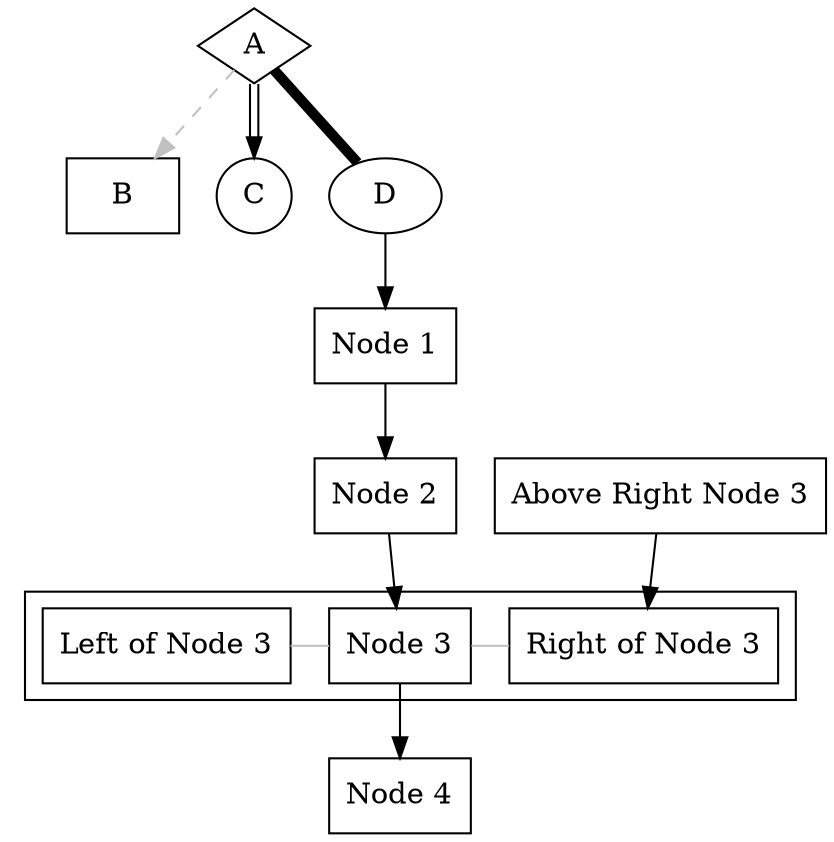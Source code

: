 digraph D {

  A [shape=diamond]
  B [shape=box]
  C [shape=circle]

  A -> B [style=dashed, color=grey]
  A -> C [color="black:invis:black"]
  A -> D [penwidth=5, arrowhead=none]

  node [shape=rect];


  nd_1   [label = "Node 1"];
  nd_2   [label = "Node 2"];
  nd_3_a [label = "Above Right Node 3"];
  nd_3_l [label = "Left of Node 3"];
  nd_3   [label = "Node 3"];
  nd_3_r [label = "Right of Node 3"];
  nd_4   [label = "Node 4"];


  nd_3_a -> nd_3_r;
  nd_1 -> nd_2 -> nd_3 -> nd_4;

  subgraph cluster_R {

    {rank=same; nd_3_l; nd_3; nd_3_r}

    nd_3_l -> nd_3 -> nd_3_r [color=grey arrowhead=none];

  }

  D -> nd_1;

}
